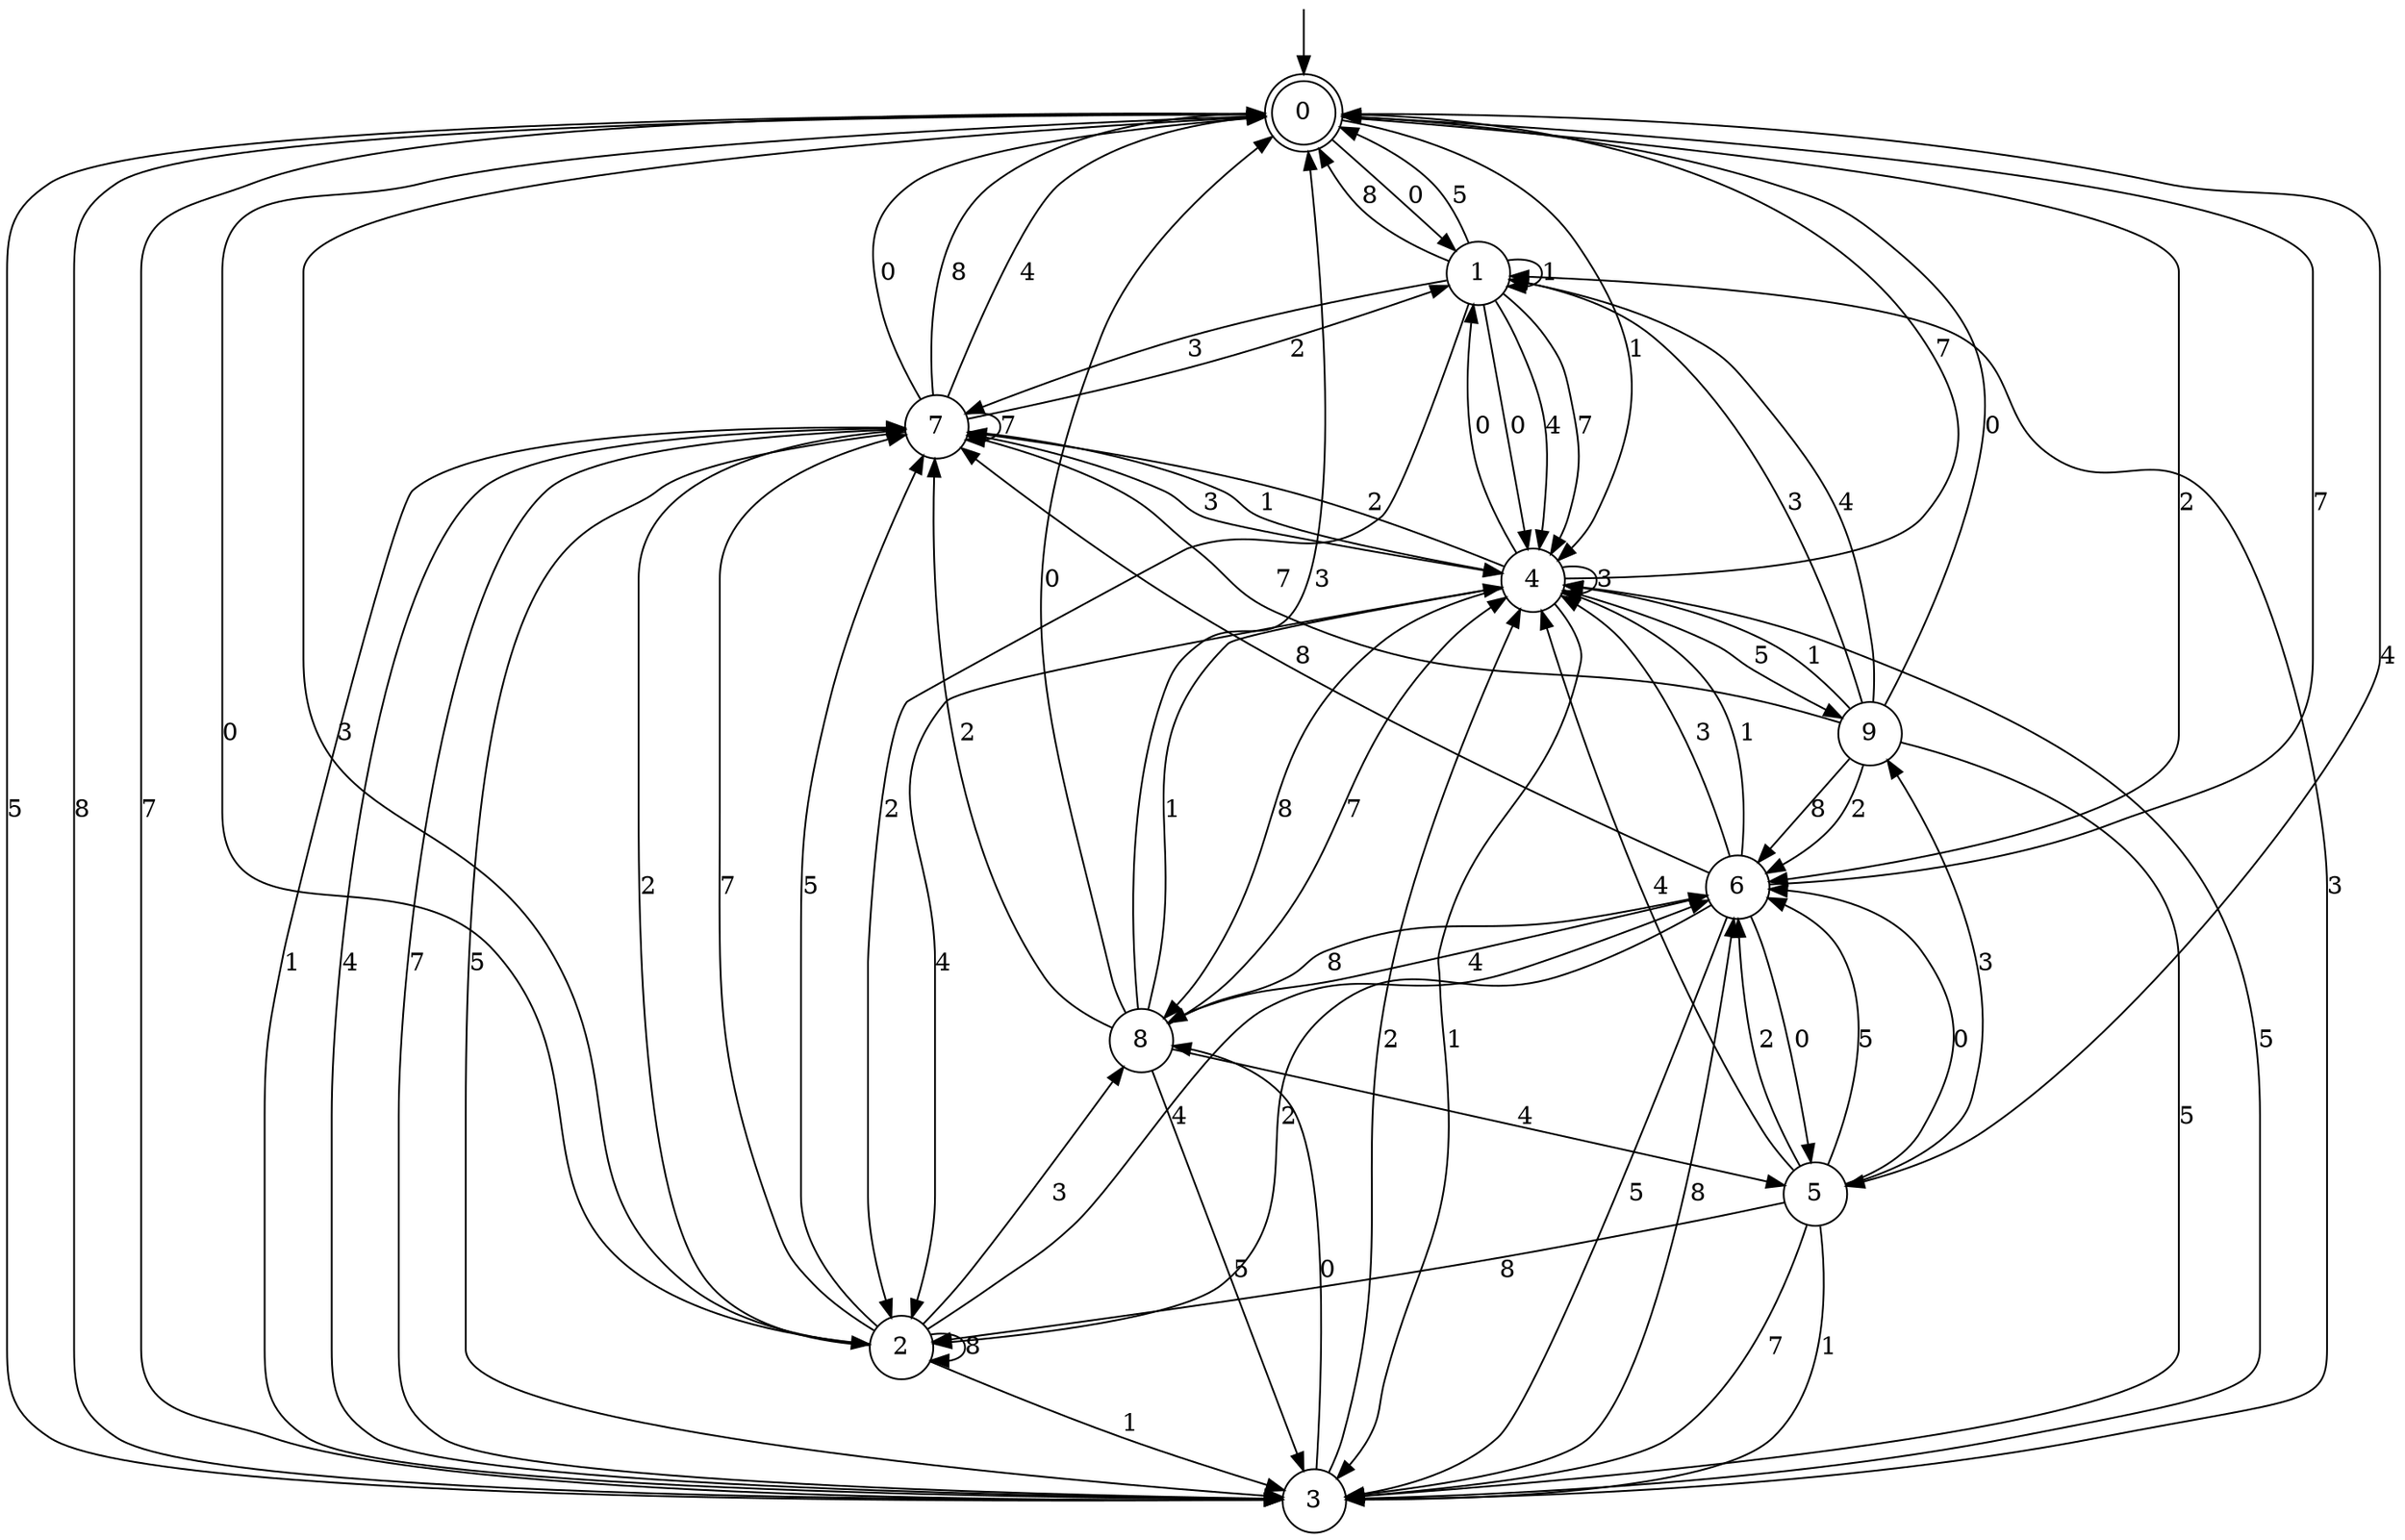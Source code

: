 digraph g {

	s0 [shape="doublecircle" label="0"];
	s1 [shape="circle" label="1"];
	s2 [shape="circle" label="2"];
	s3 [shape="circle" label="3"];
	s4 [shape="circle" label="4"];
	s5 [shape="circle" label="5"];
	s6 [shape="circle" label="6"];
	s7 [shape="circle" label="7"];
	s8 [shape="circle" label="8"];
	s9 [shape="circle" label="9"];
	s0 -> s1 [label="0"];
	s0 -> s2 [label="3"];
	s0 -> s3 [label="5"];
	s0 -> s3 [label="8"];
	s0 -> s4 [label="1"];
	s0 -> s5 [label="4"];
	s0 -> s6 [label="2"];
	s0 -> s3 [label="7"];
	s1 -> s4 [label="0"];
	s1 -> s7 [label="3"];
	s1 -> s0 [label="5"];
	s1 -> s0 [label="8"];
	s1 -> s1 [label="1"];
	s1 -> s4 [label="4"];
	s1 -> s2 [label="2"];
	s1 -> s4 [label="7"];
	s2 -> s0 [label="0"];
	s2 -> s8 [label="3"];
	s2 -> s7 [label="5"];
	s2 -> s2 [label="8"];
	s2 -> s3 [label="1"];
	s2 -> s6 [label="4"];
	s2 -> s7 [label="2"];
	s2 -> s7 [label="7"];
	s3 -> s8 [label="0"];
	s3 -> s1 [label="3"];
	s3 -> s4 [label="5"];
	s3 -> s6 [label="8"];
	s3 -> s7 [label="1"];
	s3 -> s7 [label="4"];
	s3 -> s4 [label="2"];
	s3 -> s7 [label="7"];
	s4 -> s1 [label="0"];
	s4 -> s4 [label="3"];
	s4 -> s9 [label="5"];
	s4 -> s8 [label="8"];
	s4 -> s3 [label="1"];
	s4 -> s2 [label="4"];
	s4 -> s7 [label="2"];
	s4 -> s0 [label="7"];
	s5 -> s6 [label="0"];
	s5 -> s9 [label="3"];
	s5 -> s6 [label="5"];
	s5 -> s2 [label="8"];
	s5 -> s3 [label="1"];
	s5 -> s4 [label="4"];
	s5 -> s6 [label="2"];
	s5 -> s3 [label="7"];
	s6 -> s5 [label="0"];
	s6 -> s4 [label="3"];
	s6 -> s3 [label="5"];
	s6 -> s7 [label="8"];
	s6 -> s4 [label="1"];
	s6 -> s8 [label="4"];
	s6 -> s2 [label="2"];
	s6 -> s0 [label="7"];
	s7 -> s0 [label="0"];
	s7 -> s4 [label="3"];
	s7 -> s3 [label="5"];
	s7 -> s0 [label="8"];
	s7 -> s4 [label="1"];
	s7 -> s0 [label="4"];
	s7 -> s1 [label="2"];
	s7 -> s7 [label="7"];
	s8 -> s0 [label="0"];
	s8 -> s0 [label="3"];
	s8 -> s3 [label="5"];
	s8 -> s6 [label="8"];
	s8 -> s4 [label="1"];
	s8 -> s5 [label="4"];
	s8 -> s7 [label="2"];
	s8 -> s4 [label="7"];
	s9 -> s0 [label="0"];
	s9 -> s1 [label="3"];
	s9 -> s3 [label="5"];
	s9 -> s6 [label="8"];
	s9 -> s4 [label="1"];
	s9 -> s1 [label="4"];
	s9 -> s6 [label="2"];
	s9 -> s7 [label="7"];

__start0 [label="" shape="none" width="0" height="0"];
__start0 -> s0;

}
